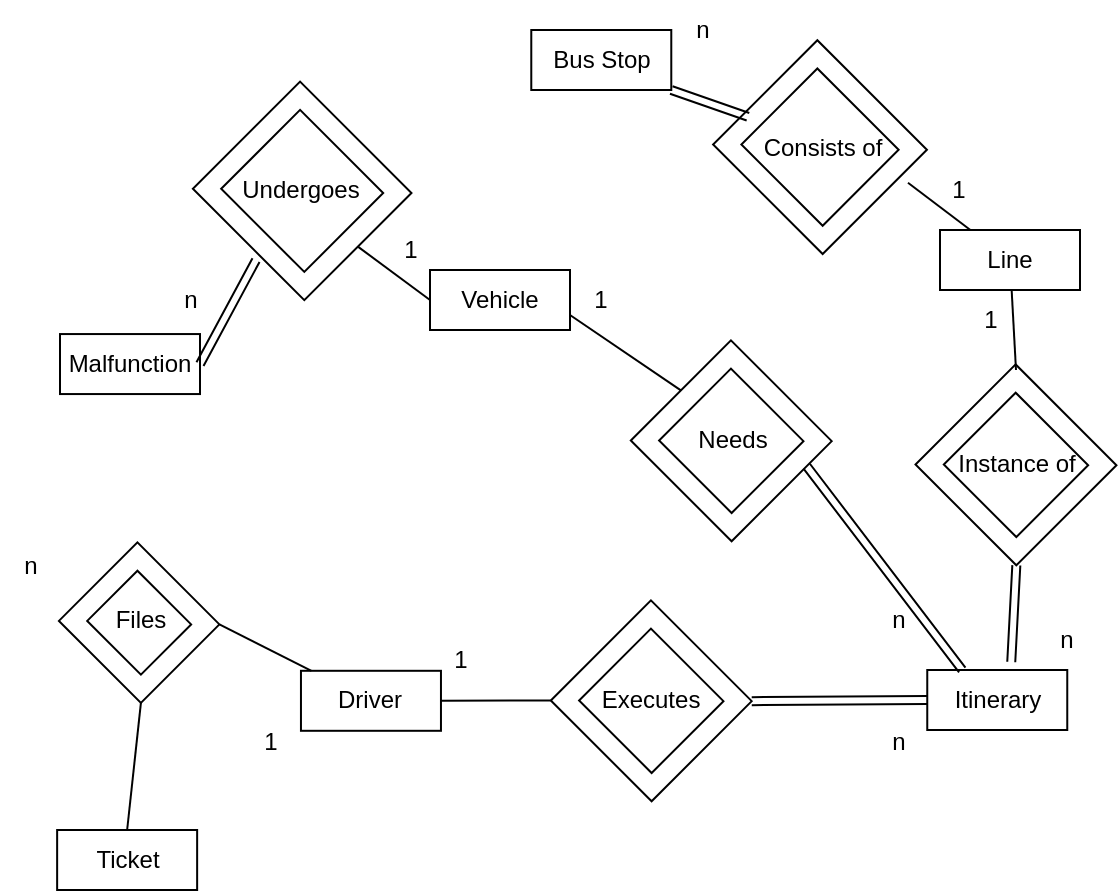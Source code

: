 <mxfile version="20.5.1" type="github">
  <diagram name="Page-1" id="74e2e168-ea6b-b213-b513-2b3c1d86103e">
    <mxGraphModel dx="1038" dy="536" grid="1" gridSize="10" guides="1" tooltips="1" connect="1" arrows="1" fold="1" page="1" pageScale="1" pageWidth="1600" pageHeight="1200" background="none" math="0" shadow="0">
      <root>
        <mxCell id="0" />
        <mxCell id="1" parent="0" />
        <mxCell id="RQqygvgA-cGsSz0pc4jh-1" value="&lt;div&gt;Vehicle&lt;/div&gt;" style="rounded=0;whiteSpace=wrap;html=1;" parent="1" vertex="1">
          <mxGeometry x="275" y="160" width="70" height="30" as="geometry" />
        </mxCell>
        <mxCell id="RQqygvgA-cGsSz0pc4jh-5" value="&lt;div&gt;Driver&lt;/div&gt;" style="rounded=0;whiteSpace=wrap;html=1;" parent="1" vertex="1">
          <mxGeometry x="210.48" y="360.4" width="70" height="30" as="geometry" />
        </mxCell>
        <mxCell id="RQqygvgA-cGsSz0pc4jh-10" value="Bus Stop" style="rounded=0;whiteSpace=wrap;html=1;" parent="1" vertex="1">
          <mxGeometry x="325.64" y="40" width="70" height="30" as="geometry" />
        </mxCell>
        <mxCell id="RQqygvgA-cGsSz0pc4jh-11" value="&lt;div&gt;Line&lt;/div&gt;" style="rounded=0;whiteSpace=wrap;html=1;" parent="1" vertex="1">
          <mxGeometry x="530" y="140" width="70" height="30" as="geometry" />
        </mxCell>
        <mxCell id="RQqygvgA-cGsSz0pc4jh-12" value="&lt;div&gt;Itinerary&lt;/div&gt;" style="rounded=0;whiteSpace=wrap;html=1;" parent="1" vertex="1">
          <mxGeometry x="523.63" y="360" width="70" height="30" as="geometry" />
        </mxCell>
        <mxCell id="RQqygvgA-cGsSz0pc4jh-13" value="&lt;div&gt;Malfunction&lt;/div&gt;" style="rounded=0;whiteSpace=wrap;html=1;" parent="1" vertex="1">
          <mxGeometry x="90" y="192.03" width="70" height="30" as="geometry" />
        </mxCell>
        <mxCell id="RQqygvgA-cGsSz0pc4jh-14" value="&lt;div&gt;Ticket&lt;/div&gt;" style="rounded=0;whiteSpace=wrap;html=1;" parent="1" vertex="1">
          <mxGeometry x="88.57" y="440" width="70" height="30" as="geometry" />
        </mxCell>
        <mxCell id="RQqygvgA-cGsSz0pc4jh-19" value="" style="verticalLabelPosition=bottom;verticalAlign=top;html=1;shape=mxgraph.basic.frame;dx=10;rotation=45;" parent="1" vertex="1">
          <mxGeometry x="532.35" y="222.03" width="71.28" height="70.8" as="geometry" />
        </mxCell>
        <mxCell id="RQqygvgA-cGsSz0pc4jh-33" value="Instance of" style="text;html=1;align=center;verticalAlign=middle;resizable=0;points=[];autosize=1;strokeColor=none;fillColor=none;" parent="1" vertex="1">
          <mxGeometry x="527.99" y="242.43" width="80" height="30" as="geometry" />
        </mxCell>
        <mxCell id="0TpY3zneYbciwW2qCHmm-1" value="" style="endArrow=none;html=1;rounded=0;" edge="1" parent="1" target="RQqygvgA-cGsSz0pc4jh-11">
          <mxGeometry width="50" height="50" relative="1" as="geometry">
            <mxPoint x="568" y="210" as="sourcePoint" />
            <mxPoint x="574.545" y="320" as="targetPoint" />
          </mxGeometry>
        </mxCell>
        <mxCell id="0TpY3zneYbciwW2qCHmm-2" value="" style="shape=link;html=1;rounded=0;exitX=0.6;exitY=-0.133;exitDx=0;exitDy=0;exitPerimeter=0;entryX=1;entryY=1;entryDx=0;entryDy=0;entryPerimeter=0;" edge="1" parent="1" source="RQqygvgA-cGsSz0pc4jh-12" target="RQqygvgA-cGsSz0pc4jh-19">
          <mxGeometry width="100" relative="1" as="geometry">
            <mxPoint x="480" y="280" as="sourcePoint" />
            <mxPoint x="580" y="280" as="targetPoint" />
          </mxGeometry>
        </mxCell>
        <mxCell id="0TpY3zneYbciwW2qCHmm-3" value="1" style="text;html=1;align=center;verticalAlign=middle;resizable=0;points=[];autosize=1;strokeColor=none;fillColor=none;" vertex="1" parent="1">
          <mxGeometry x="540" y="170" width="30" height="30" as="geometry" />
        </mxCell>
        <mxCell id="0TpY3zneYbciwW2qCHmm-4" value="n" style="text;html=1;align=center;verticalAlign=middle;resizable=0;points=[];autosize=1;strokeColor=none;fillColor=none;" vertex="1" parent="1">
          <mxGeometry x="577.99" y="330" width="30" height="30" as="geometry" />
        </mxCell>
        <mxCell id="0TpY3zneYbciwW2qCHmm-7" value="" style="verticalLabelPosition=bottom;verticalAlign=top;html=1;shape=mxgraph.basic.frame;dx=10;rotation=45;" vertex="1" parent="1">
          <mxGeometry x="350" y="340" width="71.28" height="70.8" as="geometry" />
        </mxCell>
        <mxCell id="0TpY3zneYbciwW2qCHmm-8" value="Executes" style="text;html=1;align=center;verticalAlign=middle;resizable=0;points=[];autosize=1;strokeColor=none;fillColor=none;" vertex="1" parent="1">
          <mxGeometry x="350" y="360" width="70" height="30" as="geometry" />
        </mxCell>
        <mxCell id="0TpY3zneYbciwW2qCHmm-10" value="" style="endArrow=none;html=1;rounded=0;exitX=1;exitY=0.5;exitDx=0;exitDy=0;entryX=0;entryY=1;entryDx=0;entryDy=0;entryPerimeter=0;" edge="1" parent="1" source="RQqygvgA-cGsSz0pc4jh-5" target="0TpY3zneYbciwW2qCHmm-7">
          <mxGeometry width="50" height="50" relative="1" as="geometry">
            <mxPoint x="480" y="240" as="sourcePoint" />
            <mxPoint x="574.545" y="320" as="targetPoint" />
          </mxGeometry>
        </mxCell>
        <mxCell id="0TpY3zneYbciwW2qCHmm-11" value="" style="shape=link;html=1;rounded=0;exitX=1;exitY=0;exitDx=0;exitDy=0;exitPerimeter=0;entryX=0;entryY=0.5;entryDx=0;entryDy=0;" edge="1" parent="1" source="0TpY3zneYbciwW2qCHmm-7" target="RQqygvgA-cGsSz0pc4jh-12">
          <mxGeometry width="100" relative="1" as="geometry">
            <mxPoint x="480" y="280" as="sourcePoint" />
            <mxPoint x="580" y="280" as="targetPoint" />
          </mxGeometry>
        </mxCell>
        <mxCell id="0TpY3zneYbciwW2qCHmm-12" value="1" style="text;html=1;align=center;verticalAlign=middle;resizable=0;points=[];autosize=1;strokeColor=none;fillColor=none;" vertex="1" parent="1">
          <mxGeometry x="275" y="340" width="30" height="30" as="geometry" />
        </mxCell>
        <mxCell id="0TpY3zneYbciwW2qCHmm-13" value="n" style="text;html=1;align=center;verticalAlign=middle;resizable=0;points=[];autosize=1;strokeColor=none;fillColor=none;" vertex="1" parent="1">
          <mxGeometry x="493.63" y="380.8" width="30" height="30" as="geometry" />
        </mxCell>
        <mxCell id="0TpY3zneYbciwW2qCHmm-14" value="" style="verticalLabelPosition=bottom;verticalAlign=top;html=1;shape=mxgraph.basic.frame;dx=10;rotation=45;" vertex="1" parent="1">
          <mxGeometry x="390" y="210" width="71.28" height="70.8" as="geometry" />
        </mxCell>
        <mxCell id="0TpY3zneYbciwW2qCHmm-15" value="" style="endArrow=none;html=1;rounded=0;entryX=1;entryY=0.75;entryDx=0;entryDy=0;exitX=0;exitY=0.5;exitDx=0;exitDy=0;exitPerimeter=0;" edge="1" parent="1" source="0TpY3zneYbciwW2qCHmm-14" target="RQqygvgA-cGsSz0pc4jh-1">
          <mxGeometry width="50" height="50" relative="1" as="geometry">
            <mxPoint x="470" y="240" as="sourcePoint" />
            <mxPoint x="564.545" y="320" as="targetPoint" />
          </mxGeometry>
        </mxCell>
        <mxCell id="0TpY3zneYbciwW2qCHmm-16" value="" style="shape=link;html=1;rounded=0;exitX=0;exitY=0;exitDx=71.28;exitDy=17.7;exitPerimeter=0;entryX=0.25;entryY=0;entryDx=0;entryDy=0;" edge="1" parent="1" source="0TpY3zneYbciwW2qCHmm-14" target="RQqygvgA-cGsSz0pc4jh-12">
          <mxGeometry width="100" relative="1" as="geometry">
            <mxPoint x="470" y="280" as="sourcePoint" />
            <mxPoint x="570" y="280" as="targetPoint" />
          </mxGeometry>
        </mxCell>
        <mxCell id="0TpY3zneYbciwW2qCHmm-17" value="Needs" style="text;html=1;align=center;verticalAlign=middle;resizable=0;points=[];autosize=1;strokeColor=none;fillColor=none;" vertex="1" parent="1">
          <mxGeometry x="395.64" y="230.4" width="60" height="30" as="geometry" />
        </mxCell>
        <mxCell id="0TpY3zneYbciwW2qCHmm-18" value="1" style="text;html=1;align=center;verticalAlign=middle;resizable=0;points=[];autosize=1;strokeColor=none;fillColor=none;" vertex="1" parent="1">
          <mxGeometry x="345" y="160" width="30" height="30" as="geometry" />
        </mxCell>
        <mxCell id="0TpY3zneYbciwW2qCHmm-19" value="n" style="text;html=1;align=center;verticalAlign=middle;resizable=0;points=[];autosize=1;strokeColor=none;fillColor=none;" vertex="1" parent="1">
          <mxGeometry x="493.63" y="320" width="30" height="30" as="geometry" />
        </mxCell>
        <mxCell id="0TpY3zneYbciwW2qCHmm-36" value="" style="verticalLabelPosition=bottom;verticalAlign=top;html=1;shape=mxgraph.basic.frame;dx=10;rotation=45;" vertex="1" parent="1">
          <mxGeometry x="431.27" y="61.72" width="77.47" height="73.72" as="geometry" />
        </mxCell>
        <mxCell id="0TpY3zneYbciwW2qCHmm-37" value="Consists of" style="text;html=1;align=center;verticalAlign=middle;resizable=0;points=[];autosize=1;strokeColor=none;fillColor=none;" vertex="1" parent="1">
          <mxGeometry x="431.27" y="83.58" width="80" height="30" as="geometry" />
        </mxCell>
        <mxCell id="0TpY3zneYbciwW2qCHmm-38" value="" style="endArrow=none;html=1;rounded=0;exitX=1.034;exitY=1.093;exitDx=0;exitDy=0;exitPerimeter=0;" edge="1" parent="1" source="0TpY3zneYbciwW2qCHmm-37" target="RQqygvgA-cGsSz0pc4jh-11">
          <mxGeometry width="50" height="50" relative="1" as="geometry">
            <mxPoint x="470" y="160" as="sourcePoint" />
            <mxPoint x="564.545" y="240" as="targetPoint" />
          </mxGeometry>
        </mxCell>
        <mxCell id="0TpY3zneYbciwW2qCHmm-39" value="" style="shape=link;html=1;rounded=0;exitX=1;exitY=1;exitDx=0;exitDy=0;entryX=0.034;entryY=-0.007;entryDx=0;entryDy=0;entryPerimeter=0;" edge="1" parent="1" source="RQqygvgA-cGsSz0pc4jh-10" target="0TpY3zneYbciwW2qCHmm-37">
          <mxGeometry width="100" relative="1" as="geometry">
            <mxPoint x="470" y="200" as="sourcePoint" />
            <mxPoint x="430" y="80" as="targetPoint" />
          </mxGeometry>
        </mxCell>
        <mxCell id="0TpY3zneYbciwW2qCHmm-40" value="" style="verticalLabelPosition=bottom;verticalAlign=top;html=1;shape=mxgraph.basic.frame;dx=10;rotation=45;" vertex="1" parent="1">
          <mxGeometry x="171.7" y="82.57" width="78.78" height="75.78" as="geometry" />
        </mxCell>
        <mxCell id="0TpY3zneYbciwW2qCHmm-41" value="Undergoes" style="text;html=1;align=center;verticalAlign=middle;resizable=0;points=[];autosize=1;strokeColor=none;fillColor=none;" vertex="1" parent="1">
          <mxGeometry x="170.48" y="105.46" width="80" height="30" as="geometry" />
        </mxCell>
        <mxCell id="0TpY3zneYbciwW2qCHmm-47" value="" style="endArrow=none;html=1;rounded=0;exitX=0;exitY=0.5;exitDx=0;exitDy=0;entryX=1;entryY=0.5;entryDx=0;entryDy=0;entryPerimeter=0;" edge="1" parent="1" source="RQqygvgA-cGsSz0pc4jh-1" target="0TpY3zneYbciwW2qCHmm-40">
          <mxGeometry width="50" height="50" relative="1" as="geometry">
            <mxPoint x="440" y="190" as="sourcePoint" />
            <mxPoint x="534.545" y="270" as="targetPoint" />
          </mxGeometry>
        </mxCell>
        <mxCell id="0TpY3zneYbciwW2qCHmm-48" value="1" style="text;html=1;align=center;verticalAlign=middle;resizable=0;points=[];autosize=1;strokeColor=none;fillColor=none;" vertex="1" parent="1">
          <mxGeometry x="250.48" y="135.46" width="30" height="30" as="geometry" />
        </mxCell>
        <mxCell id="0TpY3zneYbciwW2qCHmm-49" value="" style="shape=link;html=1;rounded=0;exitX=1;exitY=0.5;exitDx=0;exitDy=0;entryX=0.603;entryY=1.038;entryDx=0;entryDy=0;entryPerimeter=0;" edge="1" parent="1" source="RQqygvgA-cGsSz0pc4jh-13" target="0TpY3zneYbciwW2qCHmm-40">
          <mxGeometry width="100" relative="1" as="geometry">
            <mxPoint x="440" y="230" as="sourcePoint" />
            <mxPoint x="540" y="230" as="targetPoint" />
          </mxGeometry>
        </mxCell>
        <mxCell id="0TpY3zneYbciwW2qCHmm-50" value="n" style="text;html=1;align=center;verticalAlign=middle;resizable=0;points=[];autosize=1;strokeColor=none;fillColor=none;" vertex="1" parent="1">
          <mxGeometry x="140.48" y="160" width="30" height="30" as="geometry" />
        </mxCell>
        <mxCell id="0TpY3zneYbciwW2qCHmm-51" value="n" style="text;html=1;align=center;verticalAlign=middle;resizable=0;points=[];autosize=1;strokeColor=none;fillColor=none;" vertex="1" parent="1">
          <mxGeometry x="395.64" y="25.06" width="30" height="30" as="geometry" />
        </mxCell>
        <mxCell id="0TpY3zneYbciwW2qCHmm-54" value="1" style="text;html=1;align=center;verticalAlign=middle;resizable=0;points=[];autosize=1;strokeColor=none;fillColor=none;" vertex="1" parent="1">
          <mxGeometry x="523.63" y="105.46" width="30" height="30" as="geometry" />
        </mxCell>
        <mxCell id="0TpY3zneYbciwW2qCHmm-57" value="" style="verticalLabelPosition=bottom;verticalAlign=top;html=1;shape=mxgraph.basic.frame;dx=10;rotation=45;" vertex="1" parent="1">
          <mxGeometry x="100.6" y="308.57" width="57.97" height="55.51" as="geometry" />
        </mxCell>
        <mxCell id="0TpY3zneYbciwW2qCHmm-58" value="Files" style="text;html=1;align=center;verticalAlign=middle;resizable=0;points=[];autosize=1;strokeColor=none;fillColor=none;" vertex="1" parent="1">
          <mxGeometry x="104.58" y="320" width="50" height="30" as="geometry" />
        </mxCell>
        <mxCell id="0TpY3zneYbciwW2qCHmm-59" value="" style="endArrow=none;html=1;rounded=0;exitX=1;exitY=0;exitDx=0;exitDy=0;exitPerimeter=0;" edge="1" parent="1" source="0TpY3zneYbciwW2qCHmm-57" target="RQqygvgA-cGsSz0pc4jh-5">
          <mxGeometry width="50" height="50" relative="1" as="geometry">
            <mxPoint x="330" y="260" as="sourcePoint" />
            <mxPoint x="424.545" y="340" as="targetPoint" />
          </mxGeometry>
        </mxCell>
        <mxCell id="0TpY3zneYbciwW2qCHmm-60" value="" style="endArrow=none;html=1;rounded=0;exitX=0.5;exitY=0;exitDx=0;exitDy=0;entryX=1;entryY=1;entryDx=0;entryDy=0;entryPerimeter=0;" edge="1" parent="1" source="RQqygvgA-cGsSz0pc4jh-14" target="0TpY3zneYbciwW2qCHmm-57">
          <mxGeometry width="50" height="50" relative="1" as="geometry">
            <mxPoint x="130" y="430" as="sourcePoint" />
            <mxPoint x="90" y="390" as="targetPoint" />
          </mxGeometry>
        </mxCell>
        <mxCell id="0TpY3zneYbciwW2qCHmm-61" value="1" style="text;html=1;align=center;verticalAlign=middle;resizable=0;points=[];autosize=1;strokeColor=none;fillColor=none;" vertex="1" parent="1">
          <mxGeometry x="180.48" y="380.8" width="30" height="30" as="geometry" />
        </mxCell>
        <mxCell id="0TpY3zneYbciwW2qCHmm-62" value="n" style="text;html=1;align=center;verticalAlign=middle;resizable=0;points=[];autosize=1;strokeColor=none;fillColor=none;" vertex="1" parent="1">
          <mxGeometry x="60" y="292.83" width="30" height="30" as="geometry" />
        </mxCell>
      </root>
    </mxGraphModel>
  </diagram>
</mxfile>

